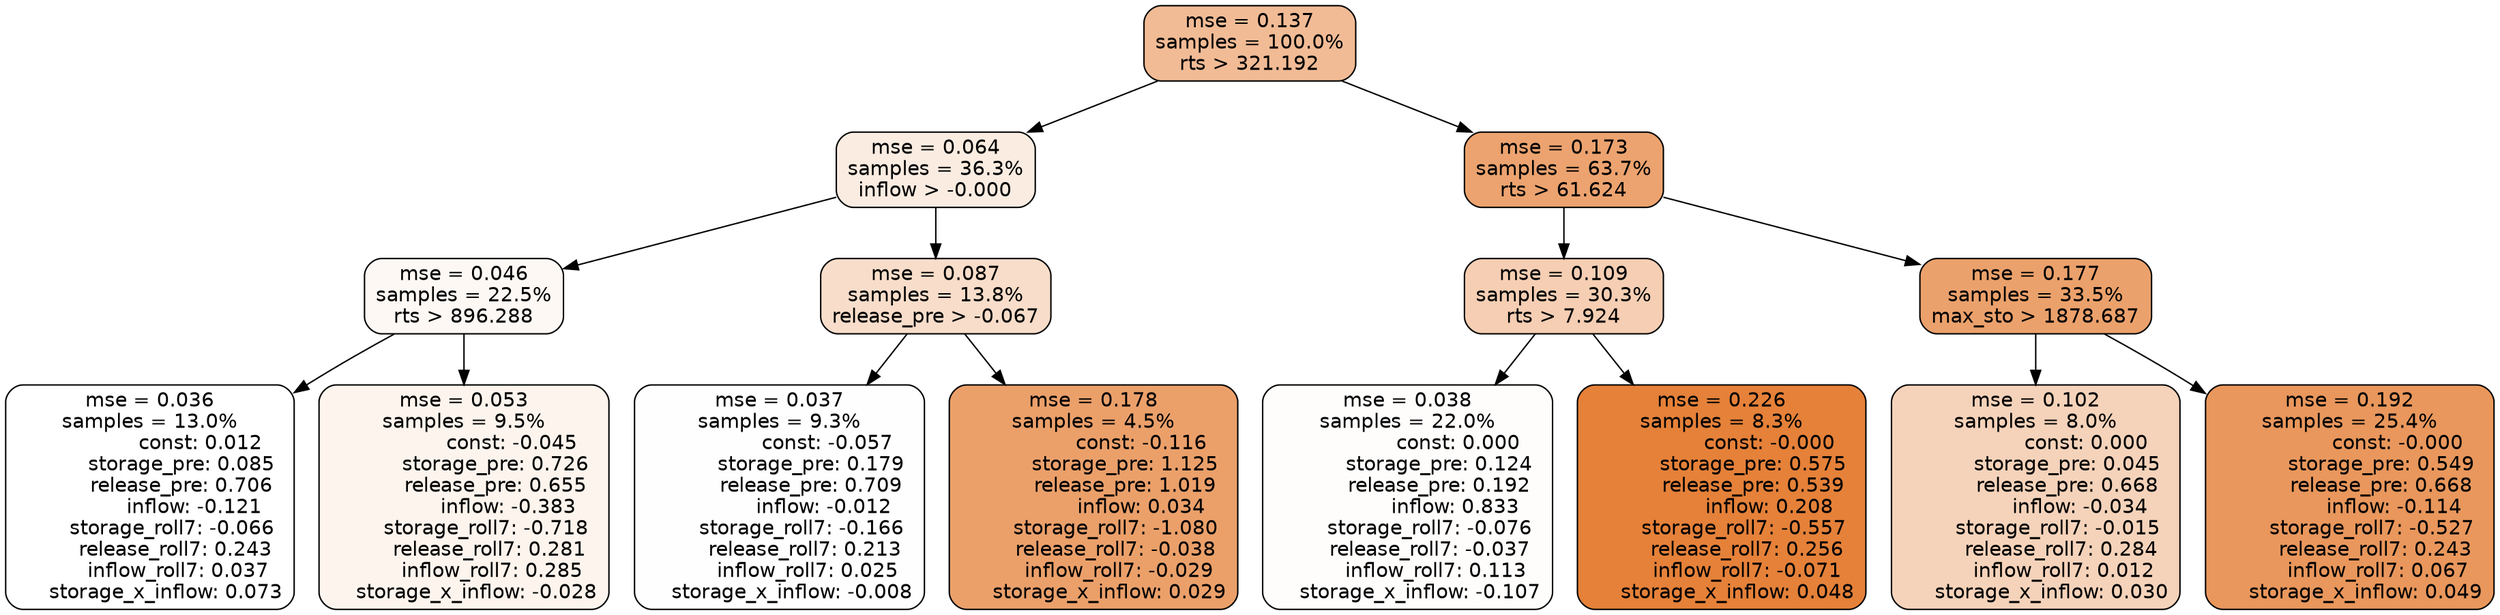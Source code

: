 digraph tree {
node [shape=rectangle, style="filled, rounded", color="black", fontname=helvetica] ;
edge [fontname=helvetica] ;
	"0" [label="mse = 0.137
samples = 100.0%
rts > 321.192", fillcolor="#f1bb95"]
	"8" [label="mse = 0.064
samples = 36.3%
inflow > -0.000", fillcolor="#fbece1"]
	"1" [label="mse = 0.173
samples = 63.7%
rts > 61.624", fillcolor="#eca36f"]
	"9" [label="mse = 0.046
samples = 22.5%
rts > 896.288", fillcolor="#fdf8f4"]
	"12" [label="mse = 0.087
samples = 13.8%
release_pre > -0.067", fillcolor="#f8ddca"]
	"2" [label="mse = 0.109
samples = 30.3%
rts > 7.924", fillcolor="#f5ceb3"]
	"5" [label="mse = 0.177
samples = 33.5%
max_sto > 1878.687", fillcolor="#eba16b"]
	"10" [label="mse = 0.036
samples = 13.0%
                const: 0.012
          storage_pre: 0.085
          release_pre: 0.706
              inflow: -0.121
       storage_roll7: -0.066
        release_roll7: 0.243
         inflow_roll7: 0.037
     storage_x_inflow: 0.073", fillcolor="#ffffff"]
	"11" [label="mse = 0.053
samples = 9.5%
               const: -0.045
          storage_pre: 0.726
          release_pre: 0.655
              inflow: -0.383
       storage_roll7: -0.718
        release_roll7: 0.281
         inflow_roll7: 0.285
    storage_x_inflow: -0.028", fillcolor="#fcf4ed"]
	"13" [label="mse = 0.037
samples = 9.3%
               const: -0.057
          storage_pre: 0.179
          release_pre: 0.709
              inflow: -0.012
       storage_roll7: -0.166
        release_roll7: 0.213
         inflow_roll7: 0.025
    storage_x_inflow: -0.008", fillcolor="#fefefe"]
	"14" [label="mse = 0.178
samples = 4.5%
               const: -0.116
          storage_pre: 1.125
          release_pre: 1.019
               inflow: 0.034
       storage_roll7: -1.080
       release_roll7: -0.038
        inflow_roll7: -0.029
     storage_x_inflow: 0.029", fillcolor="#eba06a"]
	"3" [label="mse = 0.038
samples = 22.0%
                const: 0.000
          storage_pre: 0.124
          release_pre: 0.192
               inflow: 0.833
       storage_roll7: -0.076
       release_roll7: -0.037
         inflow_roll7: 0.113
    storage_x_inflow: -0.107", fillcolor="#fefdfc"]
	"4" [label="mse = 0.226
samples = 8.3%
               const: -0.000
          storage_pre: 0.575
          release_pre: 0.539
               inflow: 0.208
       storage_roll7: -0.557
        release_roll7: 0.256
        inflow_roll7: -0.071
     storage_x_inflow: 0.048", fillcolor="#e58139"]
	"7" [label="mse = 0.102
samples = 8.0%
                const: 0.000
          storage_pre: 0.045
          release_pre: 0.668
              inflow: -0.034
       storage_roll7: -0.015
        release_roll7: 0.284
         inflow_roll7: 0.012
     storage_x_inflow: 0.030", fillcolor="#f5d3ba"]
	"6" [label="mse = 0.192
samples = 25.4%
               const: -0.000
          storage_pre: 0.549
          release_pre: 0.668
              inflow: -0.114
       storage_roll7: -0.527
        release_roll7: 0.243
         inflow_roll7: 0.067
     storage_x_inflow: 0.049", fillcolor="#e9975c"]

	"0" -> "1"
	"0" -> "8"
	"8" -> "9"
	"8" -> "12"
	"1" -> "2"
	"1" -> "5"
	"9" -> "10"
	"9" -> "11"
	"12" -> "13"
	"12" -> "14"
	"2" -> "3"
	"2" -> "4"
	"5" -> "6"
	"5" -> "7"
}